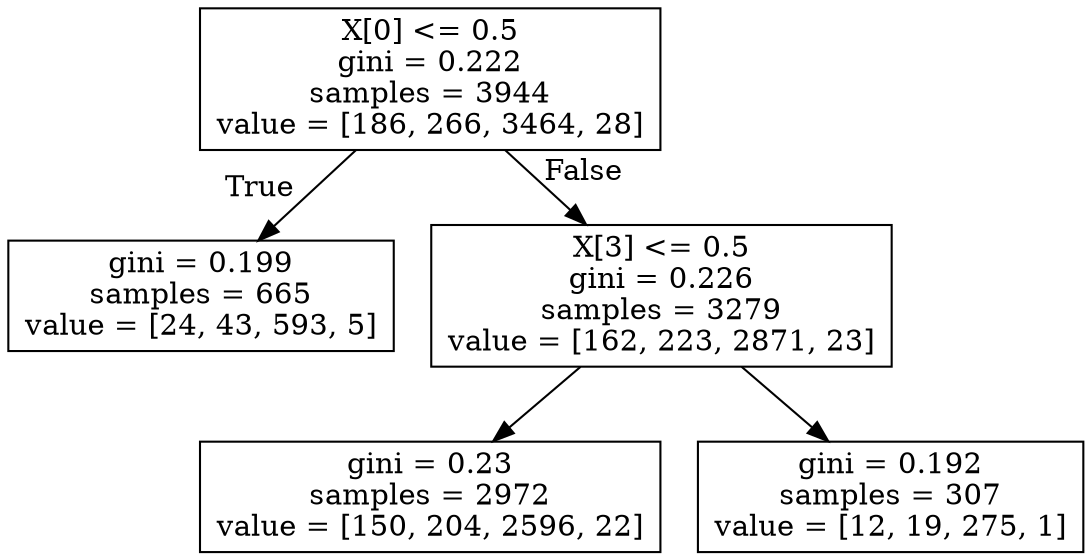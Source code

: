digraph Tree {
node [shape=box] ;
0 [label="X[0] <= 0.5\ngini = 0.222\nsamples = 3944\nvalue = [186, 266, 3464, 28]"] ;
1 [label="gini = 0.199\nsamples = 665\nvalue = [24, 43, 593, 5]"] ;
0 -> 1 [labeldistance=2.5, labelangle=45, headlabel="True"] ;
2 [label="X[3] <= 0.5\ngini = 0.226\nsamples = 3279\nvalue = [162, 223, 2871, 23]"] ;
0 -> 2 [labeldistance=2.5, labelangle=-45, headlabel="False"] ;
3 [label="gini = 0.23\nsamples = 2972\nvalue = [150, 204, 2596, 22]"] ;
2 -> 3 ;
4 [label="gini = 0.192\nsamples = 307\nvalue = [12, 19, 275, 1]"] ;
2 -> 4 ;
}